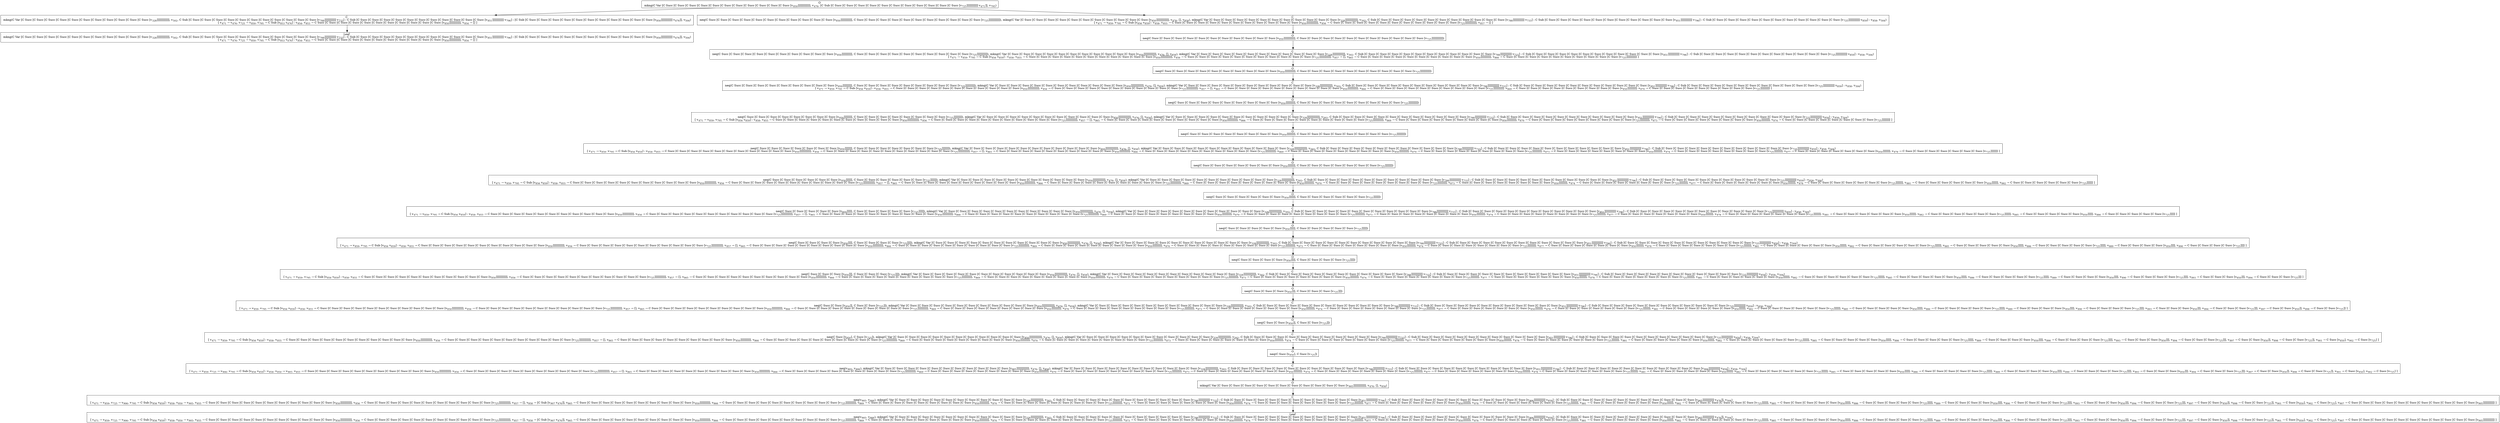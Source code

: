 digraph {
    graph [rankdir=TB
          ,bgcolor=transparent];
    node [shape=box
         ,fillcolor=white
         ,style=filled];
    0 [label=<O <BR/> mkng(C Var [C Succ [C Succ [C Succ [C Succ [C Succ [C Succ [C Succ [C Succ [C Succ [C Succ [C Succ [v<SUB>850</SUB>]]]]]]]]]]]], v<SUB>476</SUB>, [C Sub [C Succ [C Succ [C Succ [C Succ [C Succ [C Succ [C Succ [C Succ [C Succ [C Succ [C Succ [v<SUB>725</SUB>]]]]]]]]]]] v<SUB>471</SUB>]], v<SUB>795</SUB>)>];
    1 [label=<C <BR/> mkng(C Var [C Succ [C Succ [C Succ [C Succ [C Succ [C Succ [C Succ [C Succ [C Succ [C Succ [C Succ [v<SUB>328</SUB>]]]]]]]]]]]], v<SUB>502</SUB>, C Sub [C Succ [C Succ [C Succ [C Succ [C Succ [C Succ [C Succ [C Succ [C Succ [C Succ [C Succ [v<SUB>788</SUB>]]]]]]]]]]] v<SUB>733</SUB>] : C Sub [C Succ [C Succ [C Succ [C Succ [C Succ [C Succ [C Succ [C Succ [C Succ [C Succ [C Succ [v<SUB>851</SUB>]]]]]]]]]]] v<SUB>796</SUB>] : [C Sub [C Succ [C Succ [C Succ [C Succ [C Succ [C Succ [C Succ [C Succ [C Succ [C Succ [C Succ [v<SUB>850</SUB>]]]]]]]]]]] v<SUB>476</SUB>]], v<SUB>504</SUB>) <BR/>  [ v<SUB>471</SUB> &rarr; v<SUB>476</SUB>, v<SUB>725</SUB> &rarr; v<SUB>850</SUB>, v<SUB>795</SUB> &rarr; C Sub [v<SUB>853</SUB> v<SUB>476</SUB>] : v<SUB>854</SUB>, v<SUB>853</SUB> &rarr; C Succ [C Succ [C Succ [C Succ [C Succ [C Succ [C Succ [C Succ [C Succ [C Succ [C Succ [v<SUB>850</SUB>]]]]]]]]]]], v<SUB>854</SUB> &rarr; [] ] >];
    2 [label=<C <BR/> neq(C Succ [C Succ [C Succ [C Succ [C Succ [C Succ [C Succ [C Succ [C Succ [C Succ [C Succ [v<SUB>850</SUB>]]]]]]]]]]], C Succ [C Succ [C Succ [C Succ [C Succ [C Succ [C Succ [C Succ [C Succ [C Succ [C Succ [v<SUB>725</SUB>]]]]]]]]]]]), mkng(C Var [C Succ [C Succ [C Succ [C Succ [C Succ [C Succ [C Succ [C Succ [C Succ [C Succ [C Succ [v<SUB>850</SUB>]]]]]]]]]]]], v<SUB>476</SUB>, [], v<SUB>858</SUB>), mkng(C Var [C Succ [C Succ [C Succ [C Succ [C Succ [C Succ [C Succ [C Succ [C Succ [C Succ [C Succ [v<SUB>328</SUB>]]]]]]]]]]]], v<SUB>502</SUB>, C Sub [C Succ [C Succ [C Succ [C Succ [C Succ [C Succ [C Succ [C Succ [C Succ [C Succ [C Succ [v<SUB>788</SUB>]]]]]]]]]]] v<SUB>733</SUB>] : C Sub [C Succ [C Succ [C Succ [C Succ [C Succ [C Succ [C Succ [C Succ [C Succ [C Succ [C Succ [v<SUB>851</SUB>]]]]]]]]]]] v<SUB>796</SUB>] : C Sub [C Succ [C Succ [C Succ [C Succ [C Succ [C Succ [C Succ [C Succ [C Succ [C Succ [C Succ [v<SUB>725</SUB>]]]]]]]]]]] v<SUB>859</SUB>] : v<SUB>858</SUB>, v<SUB>504</SUB>) <BR/>  [ v<SUB>471</SUB> &rarr; v<SUB>859</SUB>, v<SUB>795</SUB> &rarr; C Sub [v<SUB>856</SUB> v<SUB>859</SUB>] : v<SUB>858</SUB>, v<SUB>855</SUB> &rarr; C Succ [C Succ [C Succ [C Succ [C Succ [C Succ [C Succ [C Succ [C Succ [C Succ [C Succ [v<SUB>850</SUB>]]]]]]]]]]], v<SUB>856</SUB> &rarr; C Succ [C Succ [C Succ [C Succ [C Succ [C Succ [C Succ [C Succ [C Succ [C Succ [C Succ [v<SUB>725</SUB>]]]]]]]]]]], v<SUB>857</SUB> &rarr; [] ] >];
    3 [label=<Leaf <BR/> mkng(C Var [C Succ [C Succ [C Succ [C Succ [C Succ [C Succ [C Succ [C Succ [C Succ [C Succ [C Succ [v<SUB>328</SUB>]]]]]]]]]]]], v<SUB>502</SUB>, C Sub [C Succ [C Succ [C Succ [C Succ [C Succ [C Succ [C Succ [C Succ [C Succ [C Succ [C Succ [v<SUB>788</SUB>]]]]]]]]]]] v<SUB>733</SUB>] : C Sub [C Succ [C Succ [C Succ [C Succ [C Succ [C Succ [C Succ [C Succ [C Succ [C Succ [C Succ [v<SUB>851</SUB>]]]]]]]]]]] v<SUB>796</SUB>] : [C Sub [C Succ [C Succ [C Succ [C Succ [C Succ [C Succ [C Succ [C Succ [C Succ [C Succ [C Succ [v<SUB>850</SUB>]]]]]]]]]]] v<SUB>476</SUB>]], v<SUB>504</SUB>) <BR/>  [ v<SUB>471</SUB> &rarr; v<SUB>476</SUB>, v<SUB>725</SUB> &rarr; v<SUB>850</SUB>, v<SUB>795</SUB> &rarr; C Sub [v<SUB>853</SUB> v<SUB>476</SUB>] : v<SUB>854</SUB>, v<SUB>853</SUB> &rarr; C Succ [C Succ [C Succ [C Succ [C Succ [C Succ [C Succ [C Succ [C Succ [C Succ [C Succ [v<SUB>850</SUB>]]]]]]]]]]], v<SUB>854</SUB> &rarr; [] ] >];
    4 [label=<O <BR/> neq(C Succ [C Succ [C Succ [C Succ [C Succ [C Succ [C Succ [C Succ [C Succ [C Succ [C Succ [v<SUB>850</SUB>]]]]]]]]]]], C Succ [C Succ [C Succ [C Succ [C Succ [C Succ [C Succ [C Succ [C Succ [C Succ [C Succ [v<SUB>725</SUB>]]]]]]]]]]])>];
    5 [label=<C <BR/> neq(C Succ [C Succ [C Succ [C Succ [C Succ [C Succ [C Succ [C Succ [C Succ [C Succ [v<SUB>850</SUB>]]]]]]]]]], C Succ [C Succ [C Succ [C Succ [C Succ [C Succ [C Succ [C Succ [C Succ [C Succ [v<SUB>725</SUB>]]]]]]]]]]), mkng(C Var [C Succ [C Succ [C Succ [C Succ [C Succ [C Succ [C Succ [C Succ [C Succ [C Succ [C Succ [v<SUB>850</SUB>]]]]]]]]]]]], v<SUB>476</SUB>, [], v<SUB>858</SUB>), mkng(C Var [C Succ [C Succ [C Succ [C Succ [C Succ [C Succ [C Succ [C Succ [C Succ [C Succ [C Succ [v<SUB>328</SUB>]]]]]]]]]]]], v<SUB>502</SUB>, C Sub [C Succ [C Succ [C Succ [C Succ [C Succ [C Succ [C Succ [C Succ [C Succ [C Succ [C Succ [v<SUB>788</SUB>]]]]]]]]]]] v<SUB>733</SUB>] : C Sub [C Succ [C Succ [C Succ [C Succ [C Succ [C Succ [C Succ [C Succ [C Succ [C Succ [C Succ [v<SUB>851</SUB>]]]]]]]]]]] v<SUB>796</SUB>] : C Sub [C Succ [C Succ [C Succ [C Succ [C Succ [C Succ [C Succ [C Succ [C Succ [C Succ [C Succ [v<SUB>725</SUB>]]]]]]]]]]] v<SUB>859</SUB>] : v<SUB>858</SUB>, v<SUB>504</SUB>) <BR/>  [ v<SUB>471</SUB> &rarr; v<SUB>859</SUB>, v<SUB>795</SUB> &rarr; C Sub [v<SUB>856</SUB> v<SUB>859</SUB>] : v<SUB>858</SUB>, v<SUB>855</SUB> &rarr; C Succ [C Succ [C Succ [C Succ [C Succ [C Succ [C Succ [C Succ [C Succ [C Succ [C Succ [v<SUB>850</SUB>]]]]]]]]]]], v<SUB>856</SUB> &rarr; C Succ [C Succ [C Succ [C Succ [C Succ [C Succ [C Succ [C Succ [C Succ [C Succ [C Succ [v<SUB>725</SUB>]]]]]]]]]]], v<SUB>857</SUB> &rarr; [], v<SUB>865</SUB> &rarr; C Succ [C Succ [C Succ [C Succ [C Succ [C Succ [C Succ [C Succ [C Succ [C Succ [v<SUB>850</SUB>]]]]]]]]]], v<SUB>866</SUB> &rarr; C Succ [C Succ [C Succ [C Succ [C Succ [C Succ [C Succ [C Succ [C Succ [C Succ [v<SUB>725</SUB>]]]]]]]]]] ] >];
    6 [label=<O <BR/> neq(C Succ [C Succ [C Succ [C Succ [C Succ [C Succ [C Succ [C Succ [C Succ [C Succ [v<SUB>850</SUB>]]]]]]]]]], C Succ [C Succ [C Succ [C Succ [C Succ [C Succ [C Succ [C Succ [C Succ [C Succ [v<SUB>725</SUB>]]]]]]]]]])>];
    7 [label=<C <BR/> neq(C Succ [C Succ [C Succ [C Succ [C Succ [C Succ [C Succ [C Succ [C Succ [v<SUB>850</SUB>]]]]]]]]], C Succ [C Succ [C Succ [C Succ [C Succ [C Succ [C Succ [C Succ [C Succ [v<SUB>725</SUB>]]]]]]]]]), mkng(C Var [C Succ [C Succ [C Succ [C Succ [C Succ [C Succ [C Succ [C Succ [C Succ [C Succ [C Succ [v<SUB>850</SUB>]]]]]]]]]]]], v<SUB>476</SUB>, [], v<SUB>858</SUB>), mkng(C Var [C Succ [C Succ [C Succ [C Succ [C Succ [C Succ [C Succ [C Succ [C Succ [C Succ [C Succ [v<SUB>328</SUB>]]]]]]]]]]]], v<SUB>502</SUB>, C Sub [C Succ [C Succ [C Succ [C Succ [C Succ [C Succ [C Succ [C Succ [C Succ [C Succ [C Succ [v<SUB>788</SUB>]]]]]]]]]]] v<SUB>733</SUB>] : C Sub [C Succ [C Succ [C Succ [C Succ [C Succ [C Succ [C Succ [C Succ [C Succ [C Succ [C Succ [v<SUB>851</SUB>]]]]]]]]]]] v<SUB>796</SUB>] : C Sub [C Succ [C Succ [C Succ [C Succ [C Succ [C Succ [C Succ [C Succ [C Succ [C Succ [C Succ [v<SUB>725</SUB>]]]]]]]]]]] v<SUB>859</SUB>] : v<SUB>858</SUB>, v<SUB>504</SUB>) <BR/>  [ v<SUB>471</SUB> &rarr; v<SUB>859</SUB>, v<SUB>795</SUB> &rarr; C Sub [v<SUB>856</SUB> v<SUB>859</SUB>] : v<SUB>858</SUB>, v<SUB>855</SUB> &rarr; C Succ [C Succ [C Succ [C Succ [C Succ [C Succ [C Succ [C Succ [C Succ [C Succ [C Succ [v<SUB>850</SUB>]]]]]]]]]]], v<SUB>856</SUB> &rarr; C Succ [C Succ [C Succ [C Succ [C Succ [C Succ [C Succ [C Succ [C Succ [C Succ [C Succ [v<SUB>725</SUB>]]]]]]]]]]], v<SUB>857</SUB> &rarr; [], v<SUB>865</SUB> &rarr; C Succ [C Succ [C Succ [C Succ [C Succ [C Succ [C Succ [C Succ [C Succ [C Succ [v<SUB>850</SUB>]]]]]]]]]], v<SUB>866</SUB> &rarr; C Succ [C Succ [C Succ [C Succ [C Succ [C Succ [C Succ [C Succ [C Succ [C Succ [v<SUB>725</SUB>]]]]]]]]]], v<SUB>869</SUB> &rarr; C Succ [C Succ [C Succ [C Succ [C Succ [C Succ [C Succ [C Succ [C Succ [v<SUB>850</SUB>]]]]]]]]], v<SUB>870</SUB> &rarr; C Succ [C Succ [C Succ [C Succ [C Succ [C Succ [C Succ [C Succ [C Succ [v<SUB>725</SUB>]]]]]]]]] ] >];
    8 [label=<O <BR/> neq(C Succ [C Succ [C Succ [C Succ [C Succ [C Succ [C Succ [C Succ [C Succ [v<SUB>850</SUB>]]]]]]]]], C Succ [C Succ [C Succ [C Succ [C Succ [C Succ [C Succ [C Succ [C Succ [v<SUB>725</SUB>]]]]]]]]])>];
    9 [label=<C <BR/> neq(C Succ [C Succ [C Succ [C Succ [C Succ [C Succ [C Succ [C Succ [v<SUB>850</SUB>]]]]]]]], C Succ [C Succ [C Succ [C Succ [C Succ [C Succ [C Succ [C Succ [v<SUB>725</SUB>]]]]]]]]), mkng(C Var [C Succ [C Succ [C Succ [C Succ [C Succ [C Succ [C Succ [C Succ [C Succ [C Succ [C Succ [v<SUB>850</SUB>]]]]]]]]]]]], v<SUB>476</SUB>, [], v<SUB>858</SUB>), mkng(C Var [C Succ [C Succ [C Succ [C Succ [C Succ [C Succ [C Succ [C Succ [C Succ [C Succ [C Succ [v<SUB>328</SUB>]]]]]]]]]]]], v<SUB>502</SUB>, C Sub [C Succ [C Succ [C Succ [C Succ [C Succ [C Succ [C Succ [C Succ [C Succ [C Succ [C Succ [v<SUB>788</SUB>]]]]]]]]]]] v<SUB>733</SUB>] : C Sub [C Succ [C Succ [C Succ [C Succ [C Succ [C Succ [C Succ [C Succ [C Succ [C Succ [C Succ [v<SUB>851</SUB>]]]]]]]]]]] v<SUB>796</SUB>] : C Sub [C Succ [C Succ [C Succ [C Succ [C Succ [C Succ [C Succ [C Succ [C Succ [C Succ [C Succ [v<SUB>725</SUB>]]]]]]]]]]] v<SUB>859</SUB>] : v<SUB>858</SUB>, v<SUB>504</SUB>) <BR/>  [ v<SUB>471</SUB> &rarr; v<SUB>859</SUB>, v<SUB>795</SUB> &rarr; C Sub [v<SUB>856</SUB> v<SUB>859</SUB>] : v<SUB>858</SUB>, v<SUB>855</SUB> &rarr; C Succ [C Succ [C Succ [C Succ [C Succ [C Succ [C Succ [C Succ [C Succ [C Succ [C Succ [v<SUB>850</SUB>]]]]]]]]]]], v<SUB>856</SUB> &rarr; C Succ [C Succ [C Succ [C Succ [C Succ [C Succ [C Succ [C Succ [C Succ [C Succ [C Succ [v<SUB>725</SUB>]]]]]]]]]]], v<SUB>857</SUB> &rarr; [], v<SUB>865</SUB> &rarr; C Succ [C Succ [C Succ [C Succ [C Succ [C Succ [C Succ [C Succ [C Succ [C Succ [v<SUB>850</SUB>]]]]]]]]]], v<SUB>866</SUB> &rarr; C Succ [C Succ [C Succ [C Succ [C Succ [C Succ [C Succ [C Succ [C Succ [C Succ [v<SUB>725</SUB>]]]]]]]]]], v<SUB>869</SUB> &rarr; C Succ [C Succ [C Succ [C Succ [C Succ [C Succ [C Succ [C Succ [C Succ [v<SUB>850</SUB>]]]]]]]]], v<SUB>870</SUB> &rarr; C Succ [C Succ [C Succ [C Succ [C Succ [C Succ [C Succ [C Succ [C Succ [v<SUB>725</SUB>]]]]]]]]], v<SUB>873</SUB> &rarr; C Succ [C Succ [C Succ [C Succ [C Succ [C Succ [C Succ [C Succ [v<SUB>850</SUB>]]]]]]]], v<SUB>874</SUB> &rarr; C Succ [C Succ [C Succ [C Succ [C Succ [C Succ [C Succ [C Succ [v<SUB>725</SUB>]]]]]]]] ] >];
    10 [label=<O <BR/> neq(C Succ [C Succ [C Succ [C Succ [C Succ [C Succ [C Succ [C Succ [v<SUB>850</SUB>]]]]]]]], C Succ [C Succ [C Succ [C Succ [C Succ [C Succ [C Succ [C Succ [v<SUB>725</SUB>]]]]]]]])>];
    11 [label=<C <BR/> neq(C Succ [C Succ [C Succ [C Succ [C Succ [C Succ [C Succ [v<SUB>850</SUB>]]]]]]], C Succ [C Succ [C Succ [C Succ [C Succ [C Succ [C Succ [v<SUB>725</SUB>]]]]]]]), mkng(C Var [C Succ [C Succ [C Succ [C Succ [C Succ [C Succ [C Succ [C Succ [C Succ [C Succ [C Succ [v<SUB>850</SUB>]]]]]]]]]]]], v<SUB>476</SUB>, [], v<SUB>858</SUB>), mkng(C Var [C Succ [C Succ [C Succ [C Succ [C Succ [C Succ [C Succ [C Succ [C Succ [C Succ [C Succ [v<SUB>328</SUB>]]]]]]]]]]]], v<SUB>502</SUB>, C Sub [C Succ [C Succ [C Succ [C Succ [C Succ [C Succ [C Succ [C Succ [C Succ [C Succ [C Succ [v<SUB>788</SUB>]]]]]]]]]]] v<SUB>733</SUB>] : C Sub [C Succ [C Succ [C Succ [C Succ [C Succ [C Succ [C Succ [C Succ [C Succ [C Succ [C Succ [v<SUB>851</SUB>]]]]]]]]]]] v<SUB>796</SUB>] : C Sub [C Succ [C Succ [C Succ [C Succ [C Succ [C Succ [C Succ [C Succ [C Succ [C Succ [C Succ [v<SUB>725</SUB>]]]]]]]]]]] v<SUB>859</SUB>] : v<SUB>858</SUB>, v<SUB>504</SUB>) <BR/>  [ v<SUB>471</SUB> &rarr; v<SUB>859</SUB>, v<SUB>795</SUB> &rarr; C Sub [v<SUB>856</SUB> v<SUB>859</SUB>] : v<SUB>858</SUB>, v<SUB>855</SUB> &rarr; C Succ [C Succ [C Succ [C Succ [C Succ [C Succ [C Succ [C Succ [C Succ [C Succ [C Succ [v<SUB>850</SUB>]]]]]]]]]]], v<SUB>856</SUB> &rarr; C Succ [C Succ [C Succ [C Succ [C Succ [C Succ [C Succ [C Succ [C Succ [C Succ [C Succ [v<SUB>725</SUB>]]]]]]]]]]], v<SUB>857</SUB> &rarr; [], v<SUB>865</SUB> &rarr; C Succ [C Succ [C Succ [C Succ [C Succ [C Succ [C Succ [C Succ [C Succ [C Succ [v<SUB>850</SUB>]]]]]]]]]], v<SUB>866</SUB> &rarr; C Succ [C Succ [C Succ [C Succ [C Succ [C Succ [C Succ [C Succ [C Succ [C Succ [v<SUB>725</SUB>]]]]]]]]]], v<SUB>869</SUB> &rarr; C Succ [C Succ [C Succ [C Succ [C Succ [C Succ [C Succ [C Succ [C Succ [v<SUB>850</SUB>]]]]]]]]], v<SUB>870</SUB> &rarr; C Succ [C Succ [C Succ [C Succ [C Succ [C Succ [C Succ [C Succ [C Succ [v<SUB>725</SUB>]]]]]]]]], v<SUB>873</SUB> &rarr; C Succ [C Succ [C Succ [C Succ [C Succ [C Succ [C Succ [C Succ [v<SUB>850</SUB>]]]]]]]], v<SUB>874</SUB> &rarr; C Succ [C Succ [C Succ [C Succ [C Succ [C Succ [C Succ [C Succ [v<SUB>725</SUB>]]]]]]]], v<SUB>877</SUB> &rarr; C Succ [C Succ [C Succ [C Succ [C Succ [C Succ [C Succ [v<SUB>850</SUB>]]]]]]], v<SUB>878</SUB> &rarr; C Succ [C Succ [C Succ [C Succ [C Succ [C Succ [C Succ [v<SUB>725</SUB>]]]]]]] ] >];
    12 [label=<O <BR/> neq(C Succ [C Succ [C Succ [C Succ [C Succ [C Succ [C Succ [v<SUB>850</SUB>]]]]]]], C Succ [C Succ [C Succ [C Succ [C Succ [C Succ [C Succ [v<SUB>725</SUB>]]]]]]])>];
    13 [label=<C <BR/> neq(C Succ [C Succ [C Succ [C Succ [C Succ [C Succ [v<SUB>850</SUB>]]]]]], C Succ [C Succ [C Succ [C Succ [C Succ [C Succ [v<SUB>725</SUB>]]]]]]), mkng(C Var [C Succ [C Succ [C Succ [C Succ [C Succ [C Succ [C Succ [C Succ [C Succ [C Succ [C Succ [v<SUB>850</SUB>]]]]]]]]]]]], v<SUB>476</SUB>, [], v<SUB>858</SUB>), mkng(C Var [C Succ [C Succ [C Succ [C Succ [C Succ [C Succ [C Succ [C Succ [C Succ [C Succ [C Succ [v<SUB>328</SUB>]]]]]]]]]]]], v<SUB>502</SUB>, C Sub [C Succ [C Succ [C Succ [C Succ [C Succ [C Succ [C Succ [C Succ [C Succ [C Succ [C Succ [v<SUB>788</SUB>]]]]]]]]]]] v<SUB>733</SUB>] : C Sub [C Succ [C Succ [C Succ [C Succ [C Succ [C Succ [C Succ [C Succ [C Succ [C Succ [C Succ [v<SUB>851</SUB>]]]]]]]]]]] v<SUB>796</SUB>] : C Sub [C Succ [C Succ [C Succ [C Succ [C Succ [C Succ [C Succ [C Succ [C Succ [C Succ [C Succ [v<SUB>725</SUB>]]]]]]]]]]] v<SUB>859</SUB>] : v<SUB>858</SUB>, v<SUB>504</SUB>) <BR/>  [ v<SUB>471</SUB> &rarr; v<SUB>859</SUB>, v<SUB>795</SUB> &rarr; C Sub [v<SUB>856</SUB> v<SUB>859</SUB>] : v<SUB>858</SUB>, v<SUB>855</SUB> &rarr; C Succ [C Succ [C Succ [C Succ [C Succ [C Succ [C Succ [C Succ [C Succ [C Succ [C Succ [v<SUB>850</SUB>]]]]]]]]]]], v<SUB>856</SUB> &rarr; C Succ [C Succ [C Succ [C Succ [C Succ [C Succ [C Succ [C Succ [C Succ [C Succ [C Succ [v<SUB>725</SUB>]]]]]]]]]]], v<SUB>857</SUB> &rarr; [], v<SUB>865</SUB> &rarr; C Succ [C Succ [C Succ [C Succ [C Succ [C Succ [C Succ [C Succ [C Succ [C Succ [v<SUB>850</SUB>]]]]]]]]]], v<SUB>866</SUB> &rarr; C Succ [C Succ [C Succ [C Succ [C Succ [C Succ [C Succ [C Succ [C Succ [C Succ [v<SUB>725</SUB>]]]]]]]]]], v<SUB>869</SUB> &rarr; C Succ [C Succ [C Succ [C Succ [C Succ [C Succ [C Succ [C Succ [C Succ [v<SUB>850</SUB>]]]]]]]]], v<SUB>870</SUB> &rarr; C Succ [C Succ [C Succ [C Succ [C Succ [C Succ [C Succ [C Succ [C Succ [v<SUB>725</SUB>]]]]]]]]], v<SUB>873</SUB> &rarr; C Succ [C Succ [C Succ [C Succ [C Succ [C Succ [C Succ [C Succ [v<SUB>850</SUB>]]]]]]]], v<SUB>874</SUB> &rarr; C Succ [C Succ [C Succ [C Succ [C Succ [C Succ [C Succ [C Succ [v<SUB>725</SUB>]]]]]]]], v<SUB>877</SUB> &rarr; C Succ [C Succ [C Succ [C Succ [C Succ [C Succ [C Succ [v<SUB>850</SUB>]]]]]]], v<SUB>878</SUB> &rarr; C Succ [C Succ [C Succ [C Succ [C Succ [C Succ [C Succ [v<SUB>725</SUB>]]]]]]], v<SUB>881</SUB> &rarr; C Succ [C Succ [C Succ [C Succ [C Succ [C Succ [v<SUB>850</SUB>]]]]]], v<SUB>882</SUB> &rarr; C Succ [C Succ [C Succ [C Succ [C Succ [C Succ [v<SUB>725</SUB>]]]]]] ] >];
    14 [label=<O <BR/> neq(C Succ [C Succ [C Succ [C Succ [C Succ [C Succ [v<SUB>850</SUB>]]]]]], C Succ [C Succ [C Succ [C Succ [C Succ [C Succ [v<SUB>725</SUB>]]]]]])>];
    15 [label=<C <BR/> neq(C Succ [C Succ [C Succ [C Succ [C Succ [v<SUB>850</SUB>]]]]], C Succ [C Succ [C Succ [C Succ [C Succ [v<SUB>725</SUB>]]]]]), mkng(C Var [C Succ [C Succ [C Succ [C Succ [C Succ [C Succ [C Succ [C Succ [C Succ [C Succ [C Succ [v<SUB>850</SUB>]]]]]]]]]]]], v<SUB>476</SUB>, [], v<SUB>858</SUB>), mkng(C Var [C Succ [C Succ [C Succ [C Succ [C Succ [C Succ [C Succ [C Succ [C Succ [C Succ [C Succ [v<SUB>328</SUB>]]]]]]]]]]]], v<SUB>502</SUB>, C Sub [C Succ [C Succ [C Succ [C Succ [C Succ [C Succ [C Succ [C Succ [C Succ [C Succ [C Succ [v<SUB>788</SUB>]]]]]]]]]]] v<SUB>733</SUB>] : C Sub [C Succ [C Succ [C Succ [C Succ [C Succ [C Succ [C Succ [C Succ [C Succ [C Succ [C Succ [v<SUB>851</SUB>]]]]]]]]]]] v<SUB>796</SUB>] : C Sub [C Succ [C Succ [C Succ [C Succ [C Succ [C Succ [C Succ [C Succ [C Succ [C Succ [C Succ [v<SUB>725</SUB>]]]]]]]]]]] v<SUB>859</SUB>] : v<SUB>858</SUB>, v<SUB>504</SUB>) <BR/>  [ v<SUB>471</SUB> &rarr; v<SUB>859</SUB>, v<SUB>795</SUB> &rarr; C Sub [v<SUB>856</SUB> v<SUB>859</SUB>] : v<SUB>858</SUB>, v<SUB>855</SUB> &rarr; C Succ [C Succ [C Succ [C Succ [C Succ [C Succ [C Succ [C Succ [C Succ [C Succ [C Succ [v<SUB>850</SUB>]]]]]]]]]]], v<SUB>856</SUB> &rarr; C Succ [C Succ [C Succ [C Succ [C Succ [C Succ [C Succ [C Succ [C Succ [C Succ [C Succ [v<SUB>725</SUB>]]]]]]]]]]], v<SUB>857</SUB> &rarr; [], v<SUB>865</SUB> &rarr; C Succ [C Succ [C Succ [C Succ [C Succ [C Succ [C Succ [C Succ [C Succ [C Succ [v<SUB>850</SUB>]]]]]]]]]], v<SUB>866</SUB> &rarr; C Succ [C Succ [C Succ [C Succ [C Succ [C Succ [C Succ [C Succ [C Succ [C Succ [v<SUB>725</SUB>]]]]]]]]]], v<SUB>869</SUB> &rarr; C Succ [C Succ [C Succ [C Succ [C Succ [C Succ [C Succ [C Succ [C Succ [v<SUB>850</SUB>]]]]]]]]], v<SUB>870</SUB> &rarr; C Succ [C Succ [C Succ [C Succ [C Succ [C Succ [C Succ [C Succ [C Succ [v<SUB>725</SUB>]]]]]]]]], v<SUB>873</SUB> &rarr; C Succ [C Succ [C Succ [C Succ [C Succ [C Succ [C Succ [C Succ [v<SUB>850</SUB>]]]]]]]], v<SUB>874</SUB> &rarr; C Succ [C Succ [C Succ [C Succ [C Succ [C Succ [C Succ [C Succ [v<SUB>725</SUB>]]]]]]]], v<SUB>877</SUB> &rarr; C Succ [C Succ [C Succ [C Succ [C Succ [C Succ [C Succ [v<SUB>850</SUB>]]]]]]], v<SUB>878</SUB> &rarr; C Succ [C Succ [C Succ [C Succ [C Succ [C Succ [C Succ [v<SUB>725</SUB>]]]]]]], v<SUB>881</SUB> &rarr; C Succ [C Succ [C Succ [C Succ [C Succ [C Succ [v<SUB>850</SUB>]]]]]], v<SUB>882</SUB> &rarr; C Succ [C Succ [C Succ [C Succ [C Succ [C Succ [v<SUB>725</SUB>]]]]]], v<SUB>885</SUB> &rarr; C Succ [C Succ [C Succ [C Succ [C Succ [v<SUB>850</SUB>]]]]], v<SUB>886</SUB> &rarr; C Succ [C Succ [C Succ [C Succ [C Succ [v<SUB>725</SUB>]]]]] ] >];
    16 [label=<O <BR/> neq(C Succ [C Succ [C Succ [C Succ [C Succ [v<SUB>850</SUB>]]]]], C Succ [C Succ [C Succ [C Succ [C Succ [v<SUB>725</SUB>]]]]])>];
    17 [label=<C <BR/> neq(C Succ [C Succ [C Succ [C Succ [v<SUB>850</SUB>]]]], C Succ [C Succ [C Succ [C Succ [v<SUB>725</SUB>]]]]), mkng(C Var [C Succ [C Succ [C Succ [C Succ [C Succ [C Succ [C Succ [C Succ [C Succ [C Succ [C Succ [v<SUB>850</SUB>]]]]]]]]]]]], v<SUB>476</SUB>, [], v<SUB>858</SUB>), mkng(C Var [C Succ [C Succ [C Succ [C Succ [C Succ [C Succ [C Succ [C Succ [C Succ [C Succ [C Succ [v<SUB>328</SUB>]]]]]]]]]]]], v<SUB>502</SUB>, C Sub [C Succ [C Succ [C Succ [C Succ [C Succ [C Succ [C Succ [C Succ [C Succ [C Succ [C Succ [v<SUB>788</SUB>]]]]]]]]]]] v<SUB>733</SUB>] : C Sub [C Succ [C Succ [C Succ [C Succ [C Succ [C Succ [C Succ [C Succ [C Succ [C Succ [C Succ [v<SUB>851</SUB>]]]]]]]]]]] v<SUB>796</SUB>] : C Sub [C Succ [C Succ [C Succ [C Succ [C Succ [C Succ [C Succ [C Succ [C Succ [C Succ [C Succ [v<SUB>725</SUB>]]]]]]]]]]] v<SUB>859</SUB>] : v<SUB>858</SUB>, v<SUB>504</SUB>) <BR/>  [ v<SUB>471</SUB> &rarr; v<SUB>859</SUB>, v<SUB>795</SUB> &rarr; C Sub [v<SUB>856</SUB> v<SUB>859</SUB>] : v<SUB>858</SUB>, v<SUB>855</SUB> &rarr; C Succ [C Succ [C Succ [C Succ [C Succ [C Succ [C Succ [C Succ [C Succ [C Succ [C Succ [v<SUB>850</SUB>]]]]]]]]]]], v<SUB>856</SUB> &rarr; C Succ [C Succ [C Succ [C Succ [C Succ [C Succ [C Succ [C Succ [C Succ [C Succ [C Succ [v<SUB>725</SUB>]]]]]]]]]]], v<SUB>857</SUB> &rarr; [], v<SUB>865</SUB> &rarr; C Succ [C Succ [C Succ [C Succ [C Succ [C Succ [C Succ [C Succ [C Succ [C Succ [v<SUB>850</SUB>]]]]]]]]]], v<SUB>866</SUB> &rarr; C Succ [C Succ [C Succ [C Succ [C Succ [C Succ [C Succ [C Succ [C Succ [C Succ [v<SUB>725</SUB>]]]]]]]]]], v<SUB>869</SUB> &rarr; C Succ [C Succ [C Succ [C Succ [C Succ [C Succ [C Succ [C Succ [C Succ [v<SUB>850</SUB>]]]]]]]]], v<SUB>870</SUB> &rarr; C Succ [C Succ [C Succ [C Succ [C Succ [C Succ [C Succ [C Succ [C Succ [v<SUB>725</SUB>]]]]]]]]], v<SUB>873</SUB> &rarr; C Succ [C Succ [C Succ [C Succ [C Succ [C Succ [C Succ [C Succ [v<SUB>850</SUB>]]]]]]]], v<SUB>874</SUB> &rarr; C Succ [C Succ [C Succ [C Succ [C Succ [C Succ [C Succ [C Succ [v<SUB>725</SUB>]]]]]]]], v<SUB>877</SUB> &rarr; C Succ [C Succ [C Succ [C Succ [C Succ [C Succ [C Succ [v<SUB>850</SUB>]]]]]]], v<SUB>878</SUB> &rarr; C Succ [C Succ [C Succ [C Succ [C Succ [C Succ [C Succ [v<SUB>725</SUB>]]]]]]], v<SUB>881</SUB> &rarr; C Succ [C Succ [C Succ [C Succ [C Succ [C Succ [v<SUB>850</SUB>]]]]]], v<SUB>882</SUB> &rarr; C Succ [C Succ [C Succ [C Succ [C Succ [C Succ [v<SUB>725</SUB>]]]]]], v<SUB>885</SUB> &rarr; C Succ [C Succ [C Succ [C Succ [C Succ [v<SUB>850</SUB>]]]]], v<SUB>886</SUB> &rarr; C Succ [C Succ [C Succ [C Succ [C Succ [v<SUB>725</SUB>]]]]], v<SUB>889</SUB> &rarr; C Succ [C Succ [C Succ [C Succ [v<SUB>850</SUB>]]]], v<SUB>890</SUB> &rarr; C Succ [C Succ [C Succ [C Succ [v<SUB>725</SUB>]]]] ] >];
    18 [label=<O <BR/> neq(C Succ [C Succ [C Succ [C Succ [v<SUB>850</SUB>]]]], C Succ [C Succ [C Succ [C Succ [v<SUB>725</SUB>]]]])>];
    19 [label=<C <BR/> neq(C Succ [C Succ [C Succ [v<SUB>850</SUB>]]], C Succ [C Succ [C Succ [v<SUB>725</SUB>]]]), mkng(C Var [C Succ [C Succ [C Succ [C Succ [C Succ [C Succ [C Succ [C Succ [C Succ [C Succ [C Succ [v<SUB>850</SUB>]]]]]]]]]]]], v<SUB>476</SUB>, [], v<SUB>858</SUB>), mkng(C Var [C Succ [C Succ [C Succ [C Succ [C Succ [C Succ [C Succ [C Succ [C Succ [C Succ [C Succ [v<SUB>328</SUB>]]]]]]]]]]]], v<SUB>502</SUB>, C Sub [C Succ [C Succ [C Succ [C Succ [C Succ [C Succ [C Succ [C Succ [C Succ [C Succ [C Succ [v<SUB>788</SUB>]]]]]]]]]]] v<SUB>733</SUB>] : C Sub [C Succ [C Succ [C Succ [C Succ [C Succ [C Succ [C Succ [C Succ [C Succ [C Succ [C Succ [v<SUB>851</SUB>]]]]]]]]]]] v<SUB>796</SUB>] : C Sub [C Succ [C Succ [C Succ [C Succ [C Succ [C Succ [C Succ [C Succ [C Succ [C Succ [C Succ [v<SUB>725</SUB>]]]]]]]]]]] v<SUB>859</SUB>] : v<SUB>858</SUB>, v<SUB>504</SUB>) <BR/>  [ v<SUB>471</SUB> &rarr; v<SUB>859</SUB>, v<SUB>795</SUB> &rarr; C Sub [v<SUB>856</SUB> v<SUB>859</SUB>] : v<SUB>858</SUB>, v<SUB>855</SUB> &rarr; C Succ [C Succ [C Succ [C Succ [C Succ [C Succ [C Succ [C Succ [C Succ [C Succ [C Succ [v<SUB>850</SUB>]]]]]]]]]]], v<SUB>856</SUB> &rarr; C Succ [C Succ [C Succ [C Succ [C Succ [C Succ [C Succ [C Succ [C Succ [C Succ [C Succ [v<SUB>725</SUB>]]]]]]]]]]], v<SUB>857</SUB> &rarr; [], v<SUB>865</SUB> &rarr; C Succ [C Succ [C Succ [C Succ [C Succ [C Succ [C Succ [C Succ [C Succ [C Succ [v<SUB>850</SUB>]]]]]]]]]], v<SUB>866</SUB> &rarr; C Succ [C Succ [C Succ [C Succ [C Succ [C Succ [C Succ [C Succ [C Succ [C Succ [v<SUB>725</SUB>]]]]]]]]]], v<SUB>869</SUB> &rarr; C Succ [C Succ [C Succ [C Succ [C Succ [C Succ [C Succ [C Succ [C Succ [v<SUB>850</SUB>]]]]]]]]], v<SUB>870</SUB> &rarr; C Succ [C Succ [C Succ [C Succ [C Succ [C Succ [C Succ [C Succ [C Succ [v<SUB>725</SUB>]]]]]]]]], v<SUB>873</SUB> &rarr; C Succ [C Succ [C Succ [C Succ [C Succ [C Succ [C Succ [C Succ [v<SUB>850</SUB>]]]]]]]], v<SUB>874</SUB> &rarr; C Succ [C Succ [C Succ [C Succ [C Succ [C Succ [C Succ [C Succ [v<SUB>725</SUB>]]]]]]]], v<SUB>877</SUB> &rarr; C Succ [C Succ [C Succ [C Succ [C Succ [C Succ [C Succ [v<SUB>850</SUB>]]]]]]], v<SUB>878</SUB> &rarr; C Succ [C Succ [C Succ [C Succ [C Succ [C Succ [C Succ [v<SUB>725</SUB>]]]]]]], v<SUB>881</SUB> &rarr; C Succ [C Succ [C Succ [C Succ [C Succ [C Succ [v<SUB>850</SUB>]]]]]], v<SUB>882</SUB> &rarr; C Succ [C Succ [C Succ [C Succ [C Succ [C Succ [v<SUB>725</SUB>]]]]]], v<SUB>885</SUB> &rarr; C Succ [C Succ [C Succ [C Succ [C Succ [v<SUB>850</SUB>]]]]], v<SUB>886</SUB> &rarr; C Succ [C Succ [C Succ [C Succ [C Succ [v<SUB>725</SUB>]]]]], v<SUB>889</SUB> &rarr; C Succ [C Succ [C Succ [C Succ [v<SUB>850</SUB>]]]], v<SUB>890</SUB> &rarr; C Succ [C Succ [C Succ [C Succ [v<SUB>725</SUB>]]]], v<SUB>893</SUB> &rarr; C Succ [C Succ [C Succ [v<SUB>850</SUB>]]], v<SUB>894</SUB> &rarr; C Succ [C Succ [C Succ [v<SUB>725</SUB>]]] ] >];
    20 [label=<O <BR/> neq(C Succ [C Succ [C Succ [v<SUB>850</SUB>]]], C Succ [C Succ [C Succ [v<SUB>725</SUB>]]])>];
    21 [label=<C <BR/> neq(C Succ [C Succ [v<SUB>850</SUB>]], C Succ [C Succ [v<SUB>725</SUB>]]), mkng(C Var [C Succ [C Succ [C Succ [C Succ [C Succ [C Succ [C Succ [C Succ [C Succ [C Succ [C Succ [v<SUB>850</SUB>]]]]]]]]]]]], v<SUB>476</SUB>, [], v<SUB>858</SUB>), mkng(C Var [C Succ [C Succ [C Succ [C Succ [C Succ [C Succ [C Succ [C Succ [C Succ [C Succ [C Succ [v<SUB>328</SUB>]]]]]]]]]]]], v<SUB>502</SUB>, C Sub [C Succ [C Succ [C Succ [C Succ [C Succ [C Succ [C Succ [C Succ [C Succ [C Succ [C Succ [v<SUB>788</SUB>]]]]]]]]]]] v<SUB>733</SUB>] : C Sub [C Succ [C Succ [C Succ [C Succ [C Succ [C Succ [C Succ [C Succ [C Succ [C Succ [C Succ [v<SUB>851</SUB>]]]]]]]]]]] v<SUB>796</SUB>] : C Sub [C Succ [C Succ [C Succ [C Succ [C Succ [C Succ [C Succ [C Succ [C Succ [C Succ [C Succ [v<SUB>725</SUB>]]]]]]]]]]] v<SUB>859</SUB>] : v<SUB>858</SUB>, v<SUB>504</SUB>) <BR/>  [ v<SUB>471</SUB> &rarr; v<SUB>859</SUB>, v<SUB>795</SUB> &rarr; C Sub [v<SUB>856</SUB> v<SUB>859</SUB>] : v<SUB>858</SUB>, v<SUB>855</SUB> &rarr; C Succ [C Succ [C Succ [C Succ [C Succ [C Succ [C Succ [C Succ [C Succ [C Succ [C Succ [v<SUB>850</SUB>]]]]]]]]]]], v<SUB>856</SUB> &rarr; C Succ [C Succ [C Succ [C Succ [C Succ [C Succ [C Succ [C Succ [C Succ [C Succ [C Succ [v<SUB>725</SUB>]]]]]]]]]]], v<SUB>857</SUB> &rarr; [], v<SUB>865</SUB> &rarr; C Succ [C Succ [C Succ [C Succ [C Succ [C Succ [C Succ [C Succ [C Succ [C Succ [v<SUB>850</SUB>]]]]]]]]]], v<SUB>866</SUB> &rarr; C Succ [C Succ [C Succ [C Succ [C Succ [C Succ [C Succ [C Succ [C Succ [C Succ [v<SUB>725</SUB>]]]]]]]]]], v<SUB>869</SUB> &rarr; C Succ [C Succ [C Succ [C Succ [C Succ [C Succ [C Succ [C Succ [C Succ [v<SUB>850</SUB>]]]]]]]]], v<SUB>870</SUB> &rarr; C Succ [C Succ [C Succ [C Succ [C Succ [C Succ [C Succ [C Succ [C Succ [v<SUB>725</SUB>]]]]]]]]], v<SUB>873</SUB> &rarr; C Succ [C Succ [C Succ [C Succ [C Succ [C Succ [C Succ [C Succ [v<SUB>850</SUB>]]]]]]]], v<SUB>874</SUB> &rarr; C Succ [C Succ [C Succ [C Succ [C Succ [C Succ [C Succ [C Succ [v<SUB>725</SUB>]]]]]]]], v<SUB>877</SUB> &rarr; C Succ [C Succ [C Succ [C Succ [C Succ [C Succ [C Succ [v<SUB>850</SUB>]]]]]]], v<SUB>878</SUB> &rarr; C Succ [C Succ [C Succ [C Succ [C Succ [C Succ [C Succ [v<SUB>725</SUB>]]]]]]], v<SUB>881</SUB> &rarr; C Succ [C Succ [C Succ [C Succ [C Succ [C Succ [v<SUB>850</SUB>]]]]]], v<SUB>882</SUB> &rarr; C Succ [C Succ [C Succ [C Succ [C Succ [C Succ [v<SUB>725</SUB>]]]]]], v<SUB>885</SUB> &rarr; C Succ [C Succ [C Succ [C Succ [C Succ [v<SUB>850</SUB>]]]]], v<SUB>886</SUB> &rarr; C Succ [C Succ [C Succ [C Succ [C Succ [v<SUB>725</SUB>]]]]], v<SUB>889</SUB> &rarr; C Succ [C Succ [C Succ [C Succ [v<SUB>850</SUB>]]]], v<SUB>890</SUB> &rarr; C Succ [C Succ [C Succ [C Succ [v<SUB>725</SUB>]]]], v<SUB>893</SUB> &rarr; C Succ [C Succ [C Succ [v<SUB>850</SUB>]]], v<SUB>894</SUB> &rarr; C Succ [C Succ [C Succ [v<SUB>725</SUB>]]], v<SUB>897</SUB> &rarr; C Succ [C Succ [v<SUB>850</SUB>]], v<SUB>898</SUB> &rarr; C Succ [C Succ [v<SUB>725</SUB>]] ] >];
    22 [label=<O <BR/> neq(C Succ [C Succ [v<SUB>850</SUB>]], C Succ [C Succ [v<SUB>725</SUB>]])>];
    23 [label=<C <BR/> neq(C Succ [v<SUB>850</SUB>], C Succ [v<SUB>725</SUB>]), mkng(C Var [C Succ [C Succ [C Succ [C Succ [C Succ [C Succ [C Succ [C Succ [C Succ [C Succ [C Succ [v<SUB>850</SUB>]]]]]]]]]]]], v<SUB>476</SUB>, [], v<SUB>858</SUB>), mkng(C Var [C Succ [C Succ [C Succ [C Succ [C Succ [C Succ [C Succ [C Succ [C Succ [C Succ [C Succ [v<SUB>328</SUB>]]]]]]]]]]]], v<SUB>502</SUB>, C Sub [C Succ [C Succ [C Succ [C Succ [C Succ [C Succ [C Succ [C Succ [C Succ [C Succ [C Succ [v<SUB>788</SUB>]]]]]]]]]]] v<SUB>733</SUB>] : C Sub [C Succ [C Succ [C Succ [C Succ [C Succ [C Succ [C Succ [C Succ [C Succ [C Succ [C Succ [v<SUB>851</SUB>]]]]]]]]]]] v<SUB>796</SUB>] : C Sub [C Succ [C Succ [C Succ [C Succ [C Succ [C Succ [C Succ [C Succ [C Succ [C Succ [C Succ [v<SUB>725</SUB>]]]]]]]]]]] v<SUB>859</SUB>] : v<SUB>858</SUB>, v<SUB>504</SUB>) <BR/>  [ v<SUB>471</SUB> &rarr; v<SUB>859</SUB>, v<SUB>795</SUB> &rarr; C Sub [v<SUB>856</SUB> v<SUB>859</SUB>] : v<SUB>858</SUB>, v<SUB>855</SUB> &rarr; C Succ [C Succ [C Succ [C Succ [C Succ [C Succ [C Succ [C Succ [C Succ [C Succ [C Succ [v<SUB>850</SUB>]]]]]]]]]]], v<SUB>856</SUB> &rarr; C Succ [C Succ [C Succ [C Succ [C Succ [C Succ [C Succ [C Succ [C Succ [C Succ [C Succ [v<SUB>725</SUB>]]]]]]]]]]], v<SUB>857</SUB> &rarr; [], v<SUB>865</SUB> &rarr; C Succ [C Succ [C Succ [C Succ [C Succ [C Succ [C Succ [C Succ [C Succ [C Succ [v<SUB>850</SUB>]]]]]]]]]], v<SUB>866</SUB> &rarr; C Succ [C Succ [C Succ [C Succ [C Succ [C Succ [C Succ [C Succ [C Succ [C Succ [v<SUB>725</SUB>]]]]]]]]]], v<SUB>869</SUB> &rarr; C Succ [C Succ [C Succ [C Succ [C Succ [C Succ [C Succ [C Succ [C Succ [v<SUB>850</SUB>]]]]]]]]], v<SUB>870</SUB> &rarr; C Succ [C Succ [C Succ [C Succ [C Succ [C Succ [C Succ [C Succ [C Succ [v<SUB>725</SUB>]]]]]]]]], v<SUB>873</SUB> &rarr; C Succ [C Succ [C Succ [C Succ [C Succ [C Succ [C Succ [C Succ [v<SUB>850</SUB>]]]]]]]], v<SUB>874</SUB> &rarr; C Succ [C Succ [C Succ [C Succ [C Succ [C Succ [C Succ [C Succ [v<SUB>725</SUB>]]]]]]]], v<SUB>877</SUB> &rarr; C Succ [C Succ [C Succ [C Succ [C Succ [C Succ [C Succ [v<SUB>850</SUB>]]]]]]], v<SUB>878</SUB> &rarr; C Succ [C Succ [C Succ [C Succ [C Succ [C Succ [C Succ [v<SUB>725</SUB>]]]]]]], v<SUB>881</SUB> &rarr; C Succ [C Succ [C Succ [C Succ [C Succ [C Succ [v<SUB>850</SUB>]]]]]], v<SUB>882</SUB> &rarr; C Succ [C Succ [C Succ [C Succ [C Succ [C Succ [v<SUB>725</SUB>]]]]]], v<SUB>885</SUB> &rarr; C Succ [C Succ [C Succ [C Succ [C Succ [v<SUB>850</SUB>]]]]], v<SUB>886</SUB> &rarr; C Succ [C Succ [C Succ [C Succ [C Succ [v<SUB>725</SUB>]]]]], v<SUB>889</SUB> &rarr; C Succ [C Succ [C Succ [C Succ [v<SUB>850</SUB>]]]], v<SUB>890</SUB> &rarr; C Succ [C Succ [C Succ [C Succ [v<SUB>725</SUB>]]]], v<SUB>893</SUB> &rarr; C Succ [C Succ [C Succ [v<SUB>850</SUB>]]], v<SUB>894</SUB> &rarr; C Succ [C Succ [C Succ [v<SUB>725</SUB>]]], v<SUB>897</SUB> &rarr; C Succ [C Succ [v<SUB>850</SUB>]], v<SUB>898</SUB> &rarr; C Succ [C Succ [v<SUB>725</SUB>]], v<SUB>901</SUB> &rarr; C Succ [v<SUB>850</SUB>], v<SUB>902</SUB> &rarr; C Succ [v<SUB>725</SUB>] ] >];
    24 [label=<O <BR/> neq(C Succ [v<SUB>850</SUB>], C Succ [v<SUB>725</SUB>])>];
    25 [label=<C <BR/> neq(v<SUB>905</SUB>, v<SUB>906</SUB>), mkng(C Var [C Succ [C Succ [C Succ [C Succ [C Succ [C Succ [C Succ [C Succ [C Succ [C Succ [C Succ [v<SUB>905</SUB>]]]]]]]]]]]], v<SUB>476</SUB>, [], v<SUB>858</SUB>), mkng(C Var [C Succ [C Succ [C Succ [C Succ [C Succ [C Succ [C Succ [C Succ [C Succ [C Succ [C Succ [v<SUB>328</SUB>]]]]]]]]]]]], v<SUB>502</SUB>, C Sub [C Succ [C Succ [C Succ [C Succ [C Succ [C Succ [C Succ [C Succ [C Succ [C Succ [C Succ [v<SUB>788</SUB>]]]]]]]]]]] v<SUB>733</SUB>] : C Sub [C Succ [C Succ [C Succ [C Succ [C Succ [C Succ [C Succ [C Succ [C Succ [C Succ [C Succ [v<SUB>851</SUB>]]]]]]]]]]] v<SUB>796</SUB>] : C Sub [C Succ [C Succ [C Succ [C Succ [C Succ [C Succ [C Succ [C Succ [C Succ [C Succ [C Succ [v<SUB>906</SUB>]]]]]]]]]]] v<SUB>859</SUB>] : v<SUB>858</SUB>, v<SUB>504</SUB>) <BR/>  [ v<SUB>471</SUB> &rarr; v<SUB>859</SUB>, v<SUB>725</SUB> &rarr; v<SUB>906</SUB>, v<SUB>795</SUB> &rarr; C Sub [v<SUB>856</SUB> v<SUB>859</SUB>] : v<SUB>858</SUB>, v<SUB>850</SUB> &rarr; v<SUB>905</SUB>, v<SUB>855</SUB> &rarr; C Succ [C Succ [C Succ [C Succ [C Succ [C Succ [C Succ [C Succ [C Succ [C Succ [C Succ [v<SUB>850</SUB>]]]]]]]]]]], v<SUB>856</SUB> &rarr; C Succ [C Succ [C Succ [C Succ [C Succ [C Succ [C Succ [C Succ [C Succ [C Succ [C Succ [v<SUB>725</SUB>]]]]]]]]]]], v<SUB>857</SUB> &rarr; [], v<SUB>865</SUB> &rarr; C Succ [C Succ [C Succ [C Succ [C Succ [C Succ [C Succ [C Succ [C Succ [C Succ [v<SUB>850</SUB>]]]]]]]]]], v<SUB>866</SUB> &rarr; C Succ [C Succ [C Succ [C Succ [C Succ [C Succ [C Succ [C Succ [C Succ [C Succ [v<SUB>725</SUB>]]]]]]]]]], v<SUB>869</SUB> &rarr; C Succ [C Succ [C Succ [C Succ [C Succ [C Succ [C Succ [C Succ [C Succ [v<SUB>850</SUB>]]]]]]]]], v<SUB>870</SUB> &rarr; C Succ [C Succ [C Succ [C Succ [C Succ [C Succ [C Succ [C Succ [C Succ [v<SUB>725</SUB>]]]]]]]]], v<SUB>873</SUB> &rarr; C Succ [C Succ [C Succ [C Succ [C Succ [C Succ [C Succ [C Succ [v<SUB>850</SUB>]]]]]]]], v<SUB>874</SUB> &rarr; C Succ [C Succ [C Succ [C Succ [C Succ [C Succ [C Succ [C Succ [v<SUB>725</SUB>]]]]]]]], v<SUB>877</SUB> &rarr; C Succ [C Succ [C Succ [C Succ [C Succ [C Succ [C Succ [v<SUB>850</SUB>]]]]]]], v<SUB>878</SUB> &rarr; C Succ [C Succ [C Succ [C Succ [C Succ [C Succ [C Succ [v<SUB>725</SUB>]]]]]]], v<SUB>881</SUB> &rarr; C Succ [C Succ [C Succ [C Succ [C Succ [C Succ [v<SUB>850</SUB>]]]]]], v<SUB>882</SUB> &rarr; C Succ [C Succ [C Succ [C Succ [C Succ [C Succ [v<SUB>725</SUB>]]]]]], v<SUB>885</SUB> &rarr; C Succ [C Succ [C Succ [C Succ [C Succ [v<SUB>850</SUB>]]]]], v<SUB>886</SUB> &rarr; C Succ [C Succ [C Succ [C Succ [C Succ [v<SUB>725</SUB>]]]]], v<SUB>889</SUB> &rarr; C Succ [C Succ [C Succ [C Succ [v<SUB>850</SUB>]]]], v<SUB>890</SUB> &rarr; C Succ [C Succ [C Succ [C Succ [v<SUB>725</SUB>]]]], v<SUB>893</SUB> &rarr; C Succ [C Succ [C Succ [v<SUB>850</SUB>]]], v<SUB>894</SUB> &rarr; C Succ [C Succ [C Succ [v<SUB>725</SUB>]]], v<SUB>897</SUB> &rarr; C Succ [C Succ [v<SUB>850</SUB>]], v<SUB>898</SUB> &rarr; C Succ [C Succ [v<SUB>725</SUB>]], v<SUB>901</SUB> &rarr; C Succ [v<SUB>850</SUB>], v<SUB>902</SUB> &rarr; C Succ [v<SUB>725</SUB>] ] >];
    26 [label=<O <BR/> mkng(C Var [C Succ [C Succ [C Succ [C Succ [C Succ [C Succ [C Succ [C Succ [C Succ [C Succ [C Succ [v<SUB>905</SUB>]]]]]]]]]]]], v<SUB>476</SUB>, [], v<SUB>858</SUB>)>];
    27 [label=<C <BR/> neq(v<SUB>905</SUB>, v<SUB>906</SUB>), mkng(C Var [C Succ [C Succ [C Succ [C Succ [C Succ [C Succ [C Succ [C Succ [C Succ [C Succ [C Succ [v<SUB>328</SUB>]]]]]]]]]]]], v<SUB>502</SUB>, C Sub [C Succ [C Succ [C Succ [C Succ [C Succ [C Succ [C Succ [C Succ [C Succ [C Succ [C Succ [v<SUB>788</SUB>]]]]]]]]]]] v<SUB>733</SUB>] : C Sub [C Succ [C Succ [C Succ [C Succ [C Succ [C Succ [C Succ [C Succ [C Succ [C Succ [C Succ [v<SUB>851</SUB>]]]]]]]]]]] v<SUB>796</SUB>] : C Sub [C Succ [C Succ [C Succ [C Succ [C Succ [C Succ [C Succ [C Succ [C Succ [C Succ [C Succ [v<SUB>906</SUB>]]]]]]]]]]] v<SUB>859</SUB>] : [C Sub [C Succ [C Succ [C Succ [C Succ [C Succ [C Succ [C Succ [C Succ [C Succ [C Succ [C Succ [v<SUB>905</SUB>]]]]]]]]]]] v<SUB>476</SUB>]], v<SUB>504</SUB>) <BR/>  [ v<SUB>471</SUB> &rarr; v<SUB>859</SUB>, v<SUB>725</SUB> &rarr; v<SUB>906</SUB>, v<SUB>795</SUB> &rarr; C Sub [v<SUB>856</SUB> v<SUB>859</SUB>] : v<SUB>858</SUB>, v<SUB>850</SUB> &rarr; v<SUB>905</SUB>, v<SUB>855</SUB> &rarr; C Succ [C Succ [C Succ [C Succ [C Succ [C Succ [C Succ [C Succ [C Succ [C Succ [C Succ [v<SUB>850</SUB>]]]]]]]]]]], v<SUB>856</SUB> &rarr; C Succ [C Succ [C Succ [C Succ [C Succ [C Succ [C Succ [C Succ [C Succ [C Succ [C Succ [v<SUB>725</SUB>]]]]]]]]]]], v<SUB>857</SUB> &rarr; [], v<SUB>858</SUB> &rarr; [C Sub [v<SUB>907</SUB> v<SUB>476</SUB>]], v<SUB>865</SUB> &rarr; C Succ [C Succ [C Succ [C Succ [C Succ [C Succ [C Succ [C Succ [C Succ [C Succ [v<SUB>850</SUB>]]]]]]]]]], v<SUB>866</SUB> &rarr; C Succ [C Succ [C Succ [C Succ [C Succ [C Succ [C Succ [C Succ [C Succ [C Succ [v<SUB>725</SUB>]]]]]]]]]], v<SUB>869</SUB> &rarr; C Succ [C Succ [C Succ [C Succ [C Succ [C Succ [C Succ [C Succ [C Succ [v<SUB>850</SUB>]]]]]]]]], v<SUB>870</SUB> &rarr; C Succ [C Succ [C Succ [C Succ [C Succ [C Succ [C Succ [C Succ [C Succ [v<SUB>725</SUB>]]]]]]]]], v<SUB>873</SUB> &rarr; C Succ [C Succ [C Succ [C Succ [C Succ [C Succ [C Succ [C Succ [v<SUB>850</SUB>]]]]]]]], v<SUB>874</SUB> &rarr; C Succ [C Succ [C Succ [C Succ [C Succ [C Succ [C Succ [C Succ [v<SUB>725</SUB>]]]]]]]], v<SUB>877</SUB> &rarr; C Succ [C Succ [C Succ [C Succ [C Succ [C Succ [C Succ [v<SUB>850</SUB>]]]]]]], v<SUB>878</SUB> &rarr; C Succ [C Succ [C Succ [C Succ [C Succ [C Succ [C Succ [v<SUB>725</SUB>]]]]]]], v<SUB>881</SUB> &rarr; C Succ [C Succ [C Succ [C Succ [C Succ [C Succ [v<SUB>850</SUB>]]]]]], v<SUB>882</SUB> &rarr; C Succ [C Succ [C Succ [C Succ [C Succ [C Succ [v<SUB>725</SUB>]]]]]], v<SUB>885</SUB> &rarr; C Succ [C Succ [C Succ [C Succ [C Succ [v<SUB>850</SUB>]]]]], v<SUB>886</SUB> &rarr; C Succ [C Succ [C Succ [C Succ [C Succ [v<SUB>725</SUB>]]]]], v<SUB>889</SUB> &rarr; C Succ [C Succ [C Succ [C Succ [v<SUB>850</SUB>]]]], v<SUB>890</SUB> &rarr; C Succ [C Succ [C Succ [C Succ [v<SUB>725</SUB>]]]], v<SUB>893</SUB> &rarr; C Succ [C Succ [C Succ [v<SUB>850</SUB>]]], v<SUB>894</SUB> &rarr; C Succ [C Succ [C Succ [v<SUB>725</SUB>]]], v<SUB>897</SUB> &rarr; C Succ [C Succ [v<SUB>850</SUB>]], v<SUB>898</SUB> &rarr; C Succ [C Succ [v<SUB>725</SUB>]], v<SUB>901</SUB> &rarr; C Succ [v<SUB>850</SUB>], v<SUB>902</SUB> &rarr; C Succ [v<SUB>725</SUB>], v<SUB>907</SUB> &rarr; C Succ [C Succ [C Succ [C Succ [C Succ [C Succ [C Succ [C Succ [C Succ [C Succ [C Succ [v<SUB>905</SUB>]]]]]]]]]]] ] >];
    28 [label=<Leaf <BR/> neq(v<SUB>905</SUB>, v<SUB>906</SUB>), mkng(C Var [C Succ [C Succ [C Succ [C Succ [C Succ [C Succ [C Succ [C Succ [C Succ [C Succ [C Succ [v<SUB>328</SUB>]]]]]]]]]]]], v<SUB>502</SUB>, C Sub [C Succ [C Succ [C Succ [C Succ [C Succ [C Succ [C Succ [C Succ [C Succ [C Succ [C Succ [v<SUB>788</SUB>]]]]]]]]]]] v<SUB>733</SUB>] : C Sub [C Succ [C Succ [C Succ [C Succ [C Succ [C Succ [C Succ [C Succ [C Succ [C Succ [C Succ [v<SUB>851</SUB>]]]]]]]]]]] v<SUB>796</SUB>] : C Sub [C Succ [C Succ [C Succ [C Succ [C Succ [C Succ [C Succ [C Succ [C Succ [C Succ [C Succ [v<SUB>906</SUB>]]]]]]]]]]] v<SUB>859</SUB>] : [C Sub [C Succ [C Succ [C Succ [C Succ [C Succ [C Succ [C Succ [C Succ [C Succ [C Succ [C Succ [v<SUB>905</SUB>]]]]]]]]]]] v<SUB>476</SUB>]], v<SUB>504</SUB>) <BR/>  [ v<SUB>471</SUB> &rarr; v<SUB>859</SUB>, v<SUB>725</SUB> &rarr; v<SUB>906</SUB>, v<SUB>795</SUB> &rarr; C Sub [v<SUB>856</SUB> v<SUB>859</SUB>] : v<SUB>858</SUB>, v<SUB>850</SUB> &rarr; v<SUB>905</SUB>, v<SUB>855</SUB> &rarr; C Succ [C Succ [C Succ [C Succ [C Succ [C Succ [C Succ [C Succ [C Succ [C Succ [C Succ [v<SUB>850</SUB>]]]]]]]]]]], v<SUB>856</SUB> &rarr; C Succ [C Succ [C Succ [C Succ [C Succ [C Succ [C Succ [C Succ [C Succ [C Succ [C Succ [v<SUB>725</SUB>]]]]]]]]]]], v<SUB>857</SUB> &rarr; [], v<SUB>858</SUB> &rarr; [C Sub [v<SUB>907</SUB> v<SUB>476</SUB>]], v<SUB>865</SUB> &rarr; C Succ [C Succ [C Succ [C Succ [C Succ [C Succ [C Succ [C Succ [C Succ [C Succ [v<SUB>850</SUB>]]]]]]]]]], v<SUB>866</SUB> &rarr; C Succ [C Succ [C Succ [C Succ [C Succ [C Succ [C Succ [C Succ [C Succ [C Succ [v<SUB>725</SUB>]]]]]]]]]], v<SUB>869</SUB> &rarr; C Succ [C Succ [C Succ [C Succ [C Succ [C Succ [C Succ [C Succ [C Succ [v<SUB>850</SUB>]]]]]]]]], v<SUB>870</SUB> &rarr; C Succ [C Succ [C Succ [C Succ [C Succ [C Succ [C Succ [C Succ [C Succ [v<SUB>725</SUB>]]]]]]]]], v<SUB>873</SUB> &rarr; C Succ [C Succ [C Succ [C Succ [C Succ [C Succ [C Succ [C Succ [v<SUB>850</SUB>]]]]]]]], v<SUB>874</SUB> &rarr; C Succ [C Succ [C Succ [C Succ [C Succ [C Succ [C Succ [C Succ [v<SUB>725</SUB>]]]]]]]], v<SUB>877</SUB> &rarr; C Succ [C Succ [C Succ [C Succ [C Succ [C Succ [C Succ [v<SUB>850</SUB>]]]]]]], v<SUB>878</SUB> &rarr; C Succ [C Succ [C Succ [C Succ [C Succ [C Succ [C Succ [v<SUB>725</SUB>]]]]]]], v<SUB>881</SUB> &rarr; C Succ [C Succ [C Succ [C Succ [C Succ [C Succ [v<SUB>850</SUB>]]]]]], v<SUB>882</SUB> &rarr; C Succ [C Succ [C Succ [C Succ [C Succ [C Succ [v<SUB>725</SUB>]]]]]], v<SUB>885</SUB> &rarr; C Succ [C Succ [C Succ [C Succ [C Succ [v<SUB>850</SUB>]]]]], v<SUB>886</SUB> &rarr; C Succ [C Succ [C Succ [C Succ [C Succ [v<SUB>725</SUB>]]]]], v<SUB>889</SUB> &rarr; C Succ [C Succ [C Succ [C Succ [v<SUB>850</SUB>]]]], v<SUB>890</SUB> &rarr; C Succ [C Succ [C Succ [C Succ [v<SUB>725</SUB>]]]], v<SUB>893</SUB> &rarr; C Succ [C Succ [C Succ [v<SUB>850</SUB>]]], v<SUB>894</SUB> &rarr; C Succ [C Succ [C Succ [v<SUB>725</SUB>]]], v<SUB>897</SUB> &rarr; C Succ [C Succ [v<SUB>850</SUB>]], v<SUB>898</SUB> &rarr; C Succ [C Succ [v<SUB>725</SUB>]], v<SUB>901</SUB> &rarr; C Succ [v<SUB>850</SUB>], v<SUB>902</SUB> &rarr; C Succ [v<SUB>725</SUB>], v<SUB>907</SUB> &rarr; C Succ [C Succ [C Succ [C Succ [C Succ [C Succ [C Succ [C Succ [C Succ [C Succ [C Succ [v<SUB>905</SUB>]]]]]]]]]]] ] >];
    0 -> 1 [label=""];
    0 -> 2 [label=""];
    1 -> 3 [label=""];
    2 -> 4 [label=""];
    4 -> 5 [label=""];
    5 -> 6 [label=""];
    6 -> 7 [label=""];
    7 -> 8 [label=""];
    8 -> 9 [label=""];
    9 -> 10 [label=""];
    10 -> 11 [label=""];
    11 -> 12 [label=""];
    12 -> 13 [label=""];
    13 -> 14 [label=""];
    14 -> 15 [label=""];
    15 -> 16 [label=""];
    16 -> 17 [label=""];
    17 -> 18 [label=""];
    18 -> 19 [label=""];
    19 -> 20 [label=""];
    20 -> 21 [label=""];
    21 -> 22 [label=""];
    22 -> 23 [label=""];
    23 -> 24 [label=""];
    24 -> 25 [label=""];
    25 -> 26 [label=""];
    26 -> 27 [label=""];
    27 -> 28 [label=""];
}